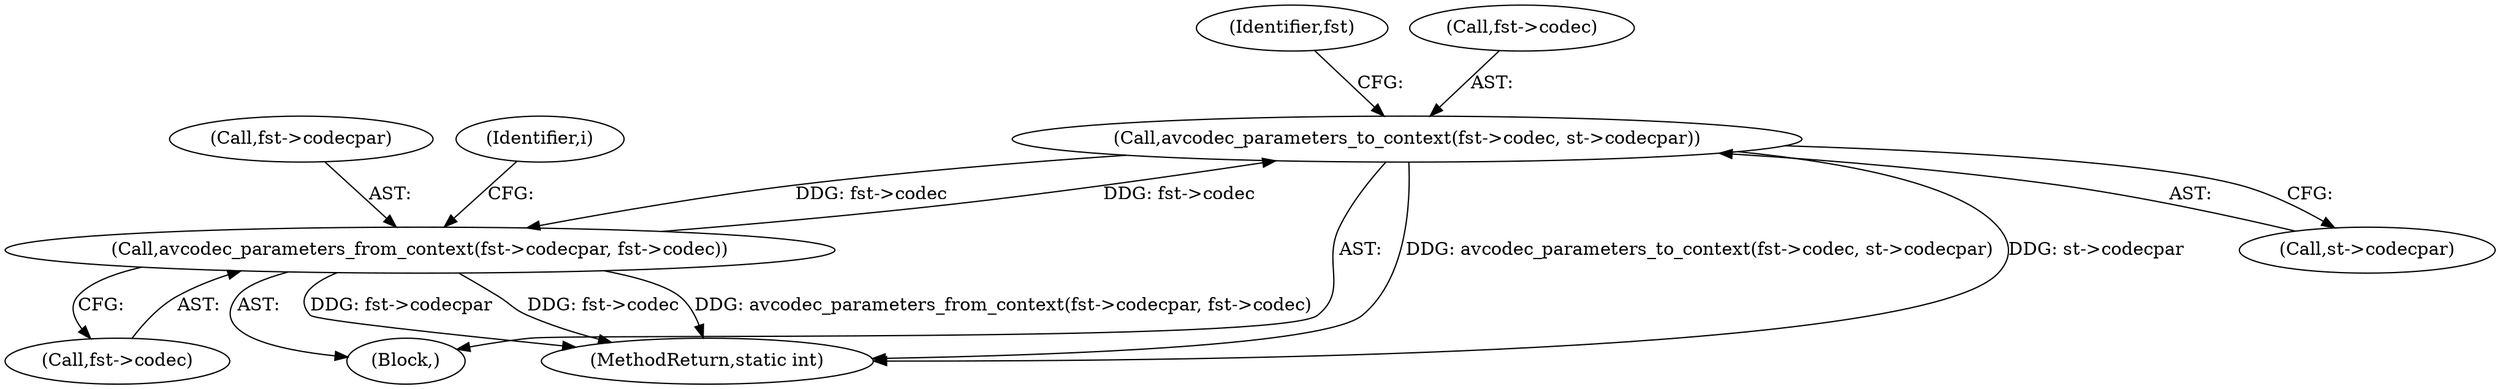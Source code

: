 digraph "0_FFmpeg_a5d25faa3f4b18dac737fdb35d0dd68eb0dc2156@pointer" {
"1000640" [label="(Call,avcodec_parameters_to_context(fst->codec, st->codecpar))"];
"1000647" [label="(Call,avcodec_parameters_from_context(fst->codecpar, fst->codec))"];
"1000640" [label="(Call,avcodec_parameters_to_context(fst->codec, st->codecpar))"];
"1000718" [label="(MethodReturn,static int)"];
"1000647" [label="(Call,avcodec_parameters_from_context(fst->codecpar, fst->codec))"];
"1000651" [label="(Call,fst->codec)"];
"1000648" [label="(Call,fst->codecpar)"];
"1000640" [label="(Call,avcodec_parameters_to_context(fst->codec, st->codecpar))"];
"1000649" [label="(Identifier,fst)"];
"1000622" [label="(Identifier,i)"];
"1000641" [label="(Call,fst->codec)"];
"1000644" [label="(Call,st->codecpar)"];
"1000623" [label="(Block,)"];
"1000640" -> "1000623"  [label="AST: "];
"1000640" -> "1000644"  [label="CFG: "];
"1000641" -> "1000640"  [label="AST: "];
"1000644" -> "1000640"  [label="AST: "];
"1000649" -> "1000640"  [label="CFG: "];
"1000640" -> "1000718"  [label="DDG: avcodec_parameters_to_context(fst->codec, st->codecpar)"];
"1000640" -> "1000718"  [label="DDG: st->codecpar"];
"1000647" -> "1000640"  [label="DDG: fst->codec"];
"1000640" -> "1000647"  [label="DDG: fst->codec"];
"1000647" -> "1000623"  [label="AST: "];
"1000647" -> "1000651"  [label="CFG: "];
"1000648" -> "1000647"  [label="AST: "];
"1000651" -> "1000647"  [label="AST: "];
"1000622" -> "1000647"  [label="CFG: "];
"1000647" -> "1000718"  [label="DDG: fst->codec"];
"1000647" -> "1000718"  [label="DDG: avcodec_parameters_from_context(fst->codecpar, fst->codec)"];
"1000647" -> "1000718"  [label="DDG: fst->codecpar"];
}
